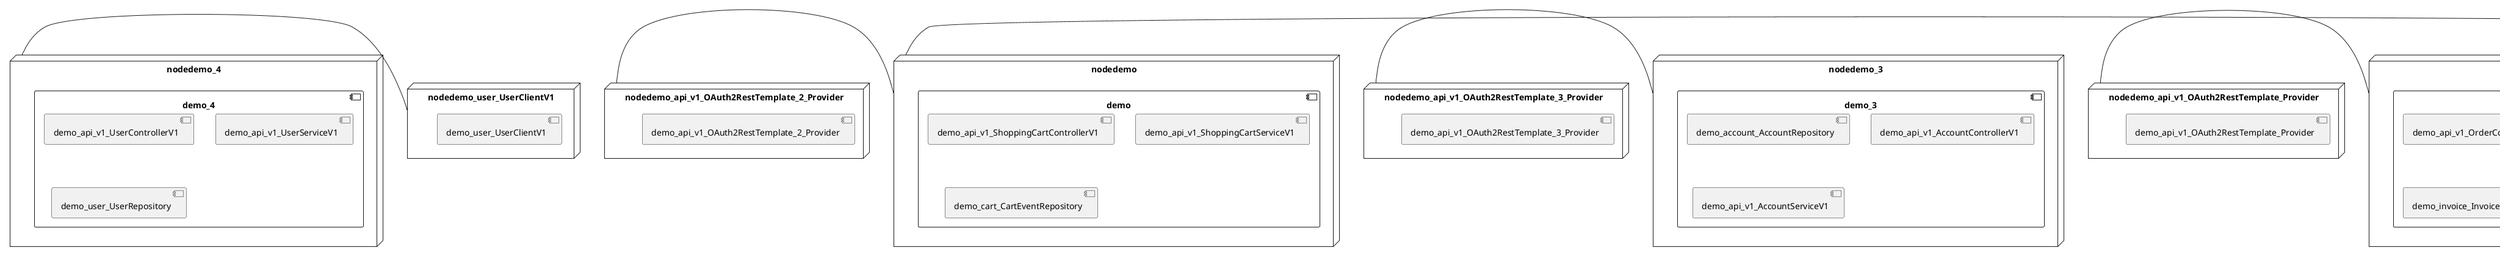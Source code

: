 @startuml
skinparam fixCircleLabelOverlapping true
skinparam componentStyle uml2
node nodedemo {
component demo {
[demo_api_v1_ShoppingCartControllerV1] [[kbastani-spring-cloud-event-sourcing-example.system#_9d0Fxk1QEe-WxvaqcDO2LQ]]
[demo_api_v1_ShoppingCartServiceV1] [[kbastani-spring-cloud-event-sourcing-example.system#_9d0Fxk1QEe-WxvaqcDO2LQ]]
[demo_cart_CartEventRepository] [[kbastani-spring-cloud-event-sourcing-example.system#_9d0Fxk1QEe-WxvaqcDO2LQ]]
}
}
node nodedemo_2 {
component demo_2 {
[demo_api_v1_OrderControllerV1] [[kbastani-spring-cloud-event-sourcing-example.system#_9d0Fxk1QEe-WxvaqcDO2LQ]]
[demo_api_v1_OrderServiceV1] [[kbastani-spring-cloud-event-sourcing-example.system#_9d0Fxk1QEe-WxvaqcDO2LQ]]
[demo_config_DatabaseInitializer] [[kbastani-spring-cloud-event-sourcing-example.system#_9d0Fxk1QEe-WxvaqcDO2LQ]]
[demo_invoice_InvoiceRepository] [[kbastani-spring-cloud-event-sourcing-example.system#_9d0Fxk1QEe-WxvaqcDO2LQ]]
[demo_order_OrderEventRepository] [[kbastani-spring-cloud-event-sourcing-example.system#_9d0Fxk1QEe-WxvaqcDO2LQ]]
[demo_order_OrderRepository] [[kbastani-spring-cloud-event-sourcing-example.system#_9d0Fxk1QEe-WxvaqcDO2LQ]]
}
}
node nodedemo_3 {
component demo_3 {
[demo_account_AccountRepository] [[kbastani-spring-cloud-event-sourcing-example.system#_9d0Fxk1QEe-WxvaqcDO2LQ]]
[demo_api_v1_AccountControllerV1] [[kbastani-spring-cloud-event-sourcing-example.system#_9d0Fxk1QEe-WxvaqcDO2LQ]]
[demo_api_v1_AccountServiceV1] [[kbastani-spring-cloud-event-sourcing-example.system#_9d0Fxk1QEe-WxvaqcDO2LQ]]
}
}
node nodedemo_4 {
component demo_4 {
[demo_api_v1_UserControllerV1] [[kbastani-spring-cloud-event-sourcing-example.system#_9d0Fxk1QEe-WxvaqcDO2LQ]]
[demo_api_v1_UserServiceV1] [[kbastani-spring-cloud-event-sourcing-example.system#_9d0Fxk1QEe-WxvaqcDO2LQ]]
[demo_user_UserRepository] [[kbastani-spring-cloud-event-sourcing-example.system#_9d0Fxk1QEe-WxvaqcDO2LQ]]
}
}
node nodedemo_5 {
component demo_5 {
[demo_api_v1_CatalogControllerV1] [[kbastani-spring-cloud-event-sourcing-example.system#_9d0Fxk1QEe-WxvaqcDO2LQ]]
[demo_api_v1_CatalogServiceV1] [[kbastani-spring-cloud-event-sourcing-example.system#_9d0Fxk1QEe-WxvaqcDO2LQ]]
[demo_catalog_CatalogInfoRepository] [[kbastani-spring-cloud-event-sourcing-example.system#_9d0Fxk1QEe-WxvaqcDO2LQ]]
}
}
node nodedemo_6 {
component demo_6 {
[demo_UserController] [[kbastani-spring-cloud-event-sourcing-example.system#_9d0Fxk1QEe-WxvaqcDO2LQ]]
[demo_UserRepository] [[kbastani-spring-cloud-event-sourcing-example.system#_9d0Fxk1QEe-WxvaqcDO2LQ]]
[demo_UserService] [[kbastani-spring-cloud-event-sourcing-example.system#_9d0Fxk1QEe-WxvaqcDO2LQ]]
[demo_login_UserController] [[kbastani-spring-cloud-event-sourcing-example.system#_9d0Fxk1QEe-WxvaqcDO2LQ]]
}
}
node nodedemo_7 {
component demo_7 {
[DatabaseInitializer] [[kbastani-spring-cloud-event-sourcing-example.system#_9d0Fxk1QEe-WxvaqcDO2LQ]]
}
}
node nodedemo_v1 {
component demo_v1 {
[demo_v1_InventoryControllerV1] [[kbastani-spring-cloud-event-sourcing-example.system#_9d0Fxk1QEe-WxvaqcDO2LQ]]
[demo_v1_InventoryServiceV1] [[kbastani-spring-cloud-event-sourcing-example.system#_9d0Fxk1QEe-WxvaqcDO2LQ]]
}
}
node nodedemo_api_v1_OAuth2RestTemplate_2_Provider {
[demo_api_v1_OAuth2RestTemplate_2_Provider] [[kbastani-spring-cloud-event-sourcing-example.system#_9d0Fxk1QEe-WxvaqcDO2LQ]]
}
node nodedemo_api_v1_OAuth2RestTemplate_3_Provider {
[demo_api_v1_OAuth2RestTemplate_3_Provider] [[kbastani-spring-cloud-event-sourcing-example.system#_9d0Fxk1QEe-WxvaqcDO2LQ]]
}
node nodedemo_api_v1_OAuth2RestTemplate_Provider {
[demo_api_v1_OAuth2RestTemplate_Provider] [[kbastani-spring-cloud-event-sourcing-example.system#_9d0Fxk1QEe-WxvaqcDO2LQ]]
}
node nodedemo_api_v1_RestTemplate_2_Provider {
[demo_api_v1_RestTemplate_2_Provider] [[kbastani-spring-cloud-event-sourcing-example.system#_9d0Fxk1QEe-WxvaqcDO2LQ]]
}
node nodedemo_api_v1_RestTemplate_Provider {
[demo_api_v1_RestTemplate_Provider] [[kbastani-spring-cloud-event-sourcing-example.system#_9d0Fxk1QEe-WxvaqcDO2LQ]]
}
node nodedemo_inventory_InventoryRepository_Provider {
[demo_inventory_InventoryRepository_Provider] [[kbastani-spring-cloud-event-sourcing-example.system#_9d0Fxk1QEe-WxvaqcDO2LQ]]
}
node nodedemo_login_AuthenticationManager_Provider {
[demo_login_AuthenticationManager_Provider] [[kbastani-spring-cloud-event-sourcing-example.system#_9d0Fxk1QEe-WxvaqcDO2LQ]]
}
node nodedemo_login_ClientDetailsService_Provider {
[demo_login_ClientDetailsService_Provider] [[kbastani-spring-cloud-event-sourcing-example.system#_9d0Fxk1QEe-WxvaqcDO2LQ]]
}
node nodedemo_login_HttpSessionSecurityContextRepository_Provider {
[demo_login_HttpSessionSecurityContextRepository_Provider] [[kbastani-spring-cloud-event-sourcing-example.system#_9d0Fxk1QEe-WxvaqcDO2LQ]]
}
node nodedemo_login_LoginController {
[demo_login_LoginController] [[kbastani-spring-cloud-event-sourcing-example.system#_9d0Fxk1QEe-WxvaqcDO2LQ]]
}
node nodedemo_product_ProductRepository_Provider {
[demo_product_ProductRepository_Provider] [[kbastani-spring-cloud-event-sourcing-example.system#_9d0Fxk1QEe-WxvaqcDO2LQ]]
}
node nodedemo_user_UserClientV1 {
[demo_user_UserClientV1] [[kbastani-spring-cloud-event-sourcing-example.system#_9d0Fxk1QEe-WxvaqcDO2LQ]]
}
node nodedemo_v1_Session_Provider {
[demo_v1_Session_Provider] [[kbastani-spring-cloud-event-sourcing-example.system#_9d0Fxk1QEe-WxvaqcDO2LQ]]
}
[nodedemo_4] - [nodedemo_user_UserClientV1]
[nodedemo_api_v1_OAuth2RestTemplate_2_Provider] - [nodedemo]
[nodedemo_api_v1_OAuth2RestTemplate_3_Provider] - [nodedemo_3]
[nodedemo_api_v1_OAuth2RestTemplate_Provider] - [nodedemo_2]
[nodedemo_api_v1_RestTemplate_2_Provider] - [nodedemo]
[nodedemo_api_v1_RestTemplate_Provider] - [nodedemo_5]
[nodedemo_inventory_InventoryRepository_Provider] - [nodedemo_v1]
[nodedemo_login_AuthenticationManager_Provider] - [nodedemo_login_LoginController]
[nodedemo_login_ClientDetailsService_Provider] - [nodedemo_login_LoginController]
[nodedemo_login_HttpSessionSecurityContextRepository_Provider] - [nodedemo_login_LoginController]
[nodedemo_product_ProductRepository_Provider] - [nodedemo_v1]
[nodedemo_v1_Session_Provider] - [nodedemo_v1]

@enduml
